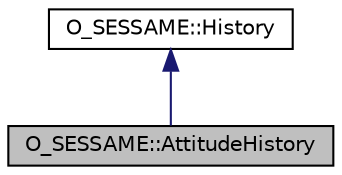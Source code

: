 digraph "O_SESSAME::AttitudeHistory"
{
 // LATEX_PDF_SIZE
  edge [fontname="Helvetica",fontsize="10",labelfontname="Helvetica",labelfontsize="10"];
  node [fontname="Helvetica",fontsize="10",shape=record];
  Node1 [label="O_SESSAME::AttitudeHistory",height=0.2,width=0.4,color="black", fillcolor="grey75", style="filled", fontcolor="black",tooltip="Class for storing a time history of attitude states."];
  Node2 -> Node1 [dir="back",color="midnightblue",fontsize="10",style="solid",fontname="Helvetica"];
  Node2 [label="O_SESSAME::History",height=0.2,width=0.4,color="black", fillcolor="white", style="filled",URL="$classO__SESSAME_1_1History.html",tooltip="Base class for histories storing state variables, also stores time states."];
}
